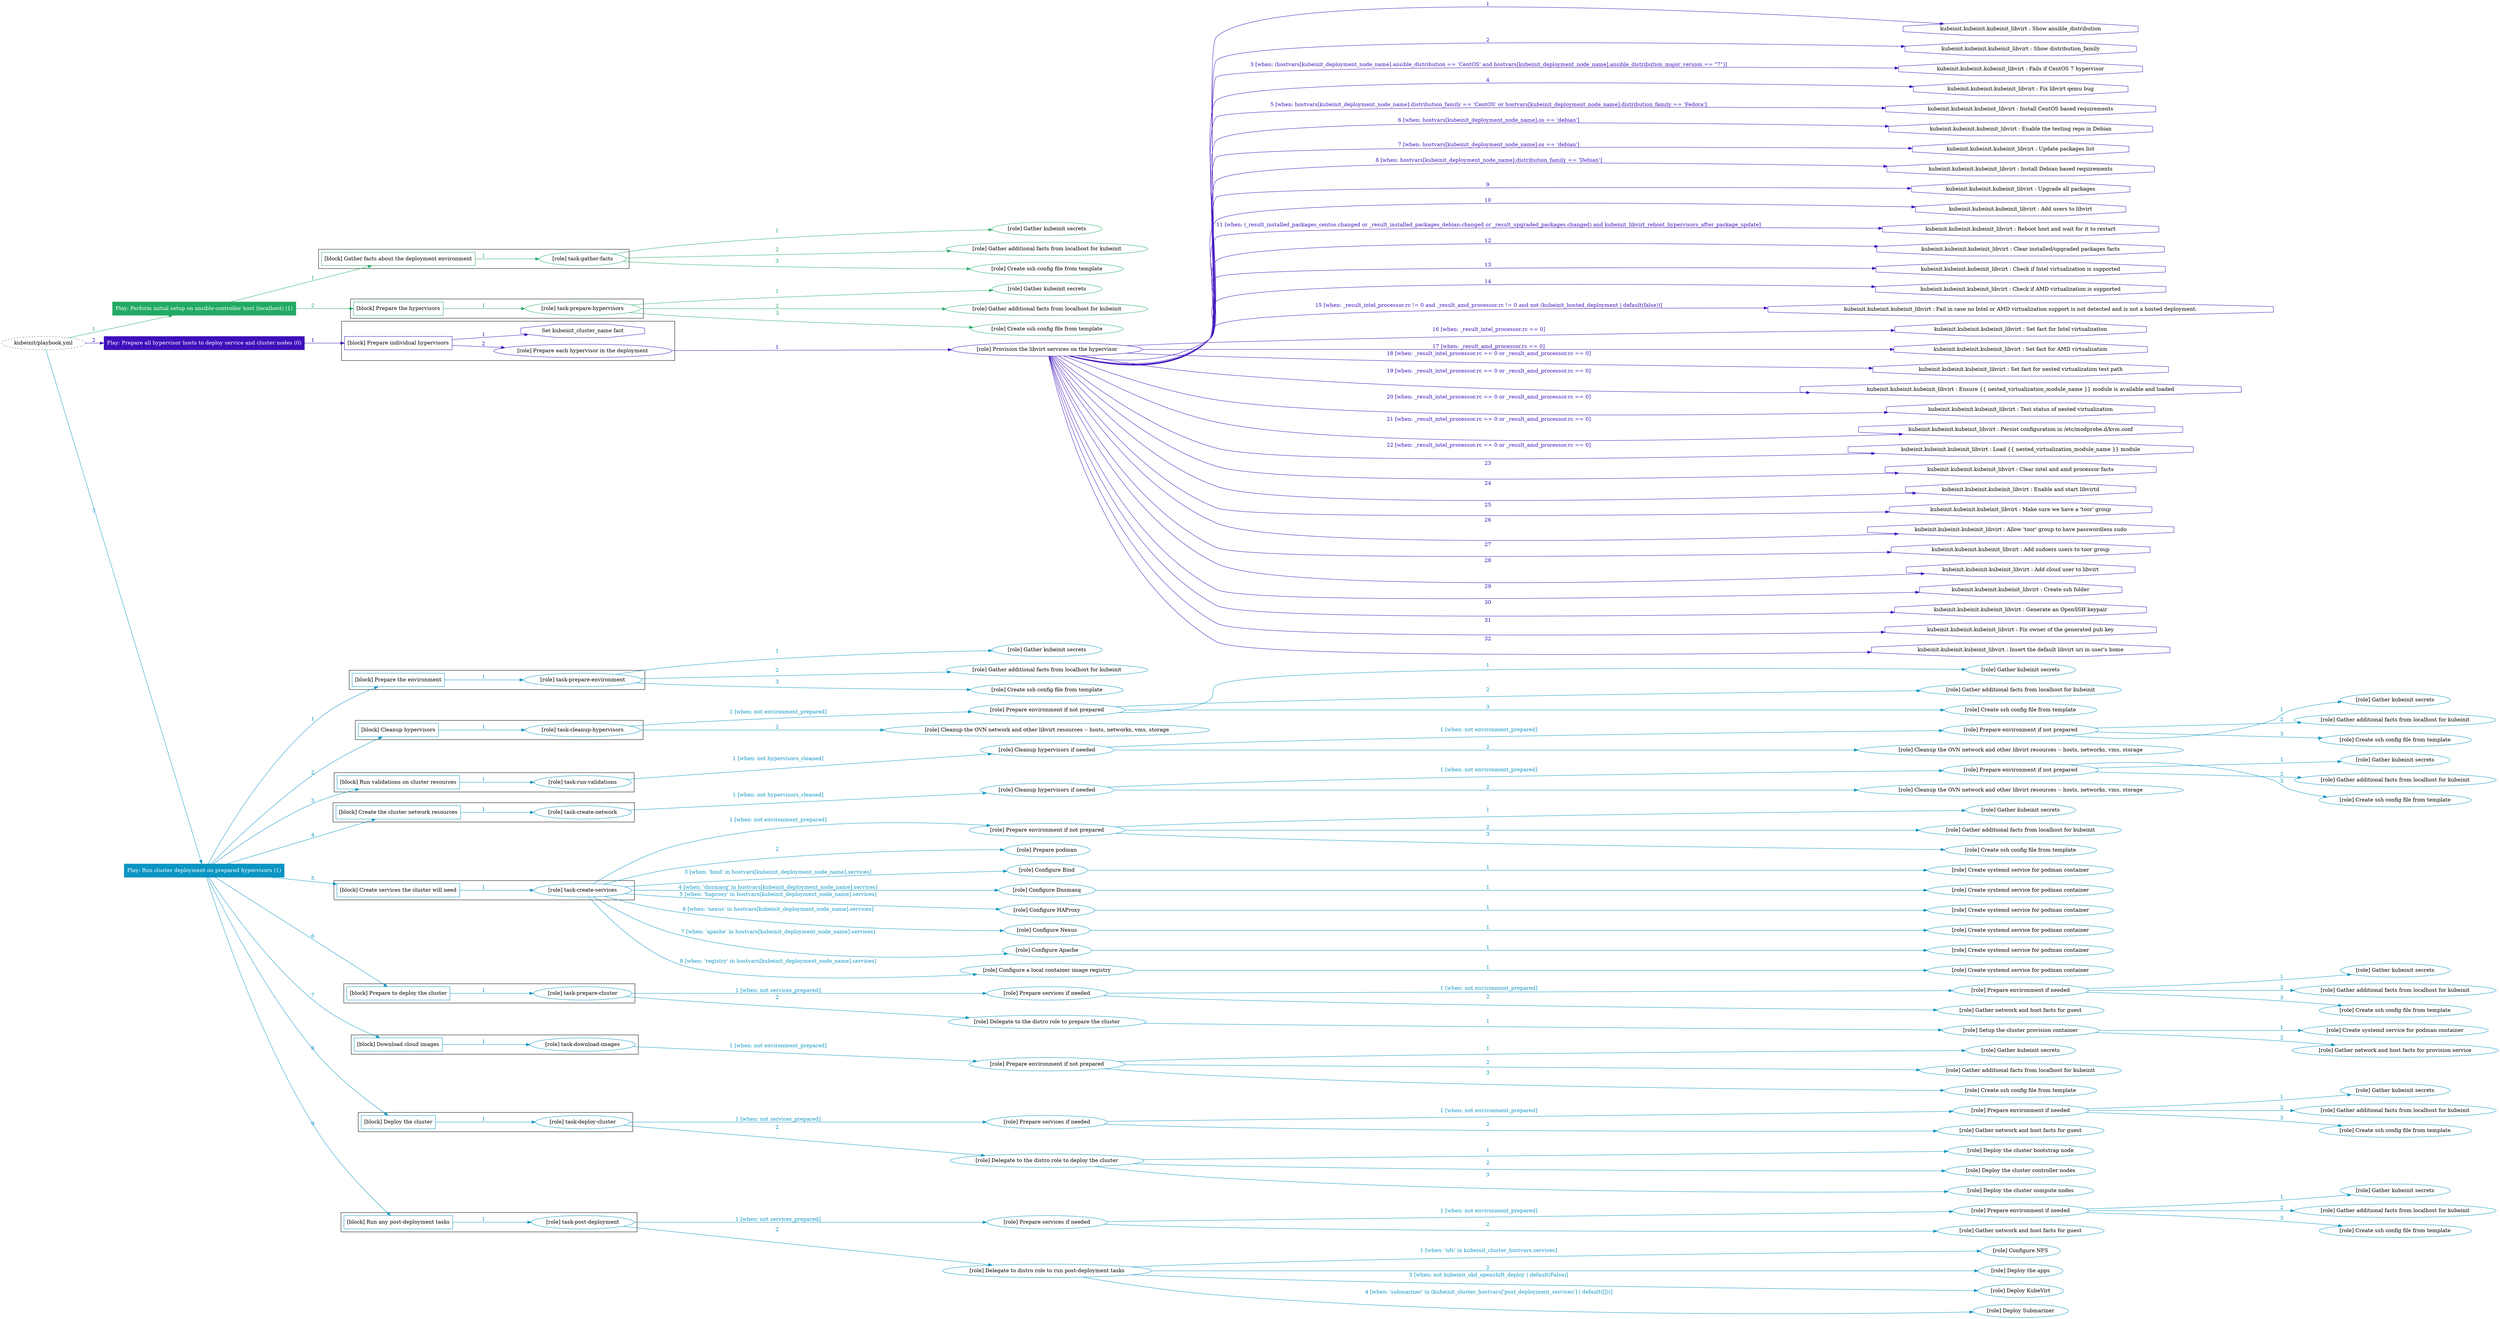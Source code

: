 digraph {
	graph [concentrate=true ordering=in rankdir=LR ratio=fill]
	edge [esep=5 sep=10]
	"kubeinit/playbook.yml" [URL="/home/runner/work/kubeinit/kubeinit/kubeinit/playbook.yml" id=playbook_f71441d3 style=dotted]
	play_9ab384be [label="Play: Perform initial setup on ansible-controller host (localhost) (1)" URL="/home/runner/work/kubeinit/kubeinit/kubeinit/playbook.yml" color="#22aa64" fontcolor="#ffffff" id=play_9ab384be shape=box style=filled tooltip=localhost]
	"kubeinit/playbook.yml" -> play_9ab384be [label="1 " color="#22aa64" fontcolor="#22aa64" id=edge_b9976299 labeltooltip="1 " tooltip="1 "]
	subgraph "Gather kubeinit secrets" {
		role_ae2872e6 [label="[role] Gather kubeinit secrets" URL="/home/runner/.ansible/collections/ansible_collections/kubeinit/kubeinit/roles/kubeinit_prepare/tasks/gather_kubeinit_facts.yml" color="#22aa64" id=role_ae2872e6 tooltip="Gather kubeinit secrets"]
	}
	subgraph "Gather additional facts from localhost for kubeinit" {
		role_34316d2b [label="[role] Gather additional facts from localhost for kubeinit" URL="/home/runner/.ansible/collections/ansible_collections/kubeinit/kubeinit/roles/kubeinit_prepare/tasks/gather_kubeinit_facts.yml" color="#22aa64" id=role_34316d2b tooltip="Gather additional facts from localhost for kubeinit"]
	}
	subgraph "Create ssh config file from template" {
		role_fad1833d [label="[role] Create ssh config file from template" URL="/home/runner/.ansible/collections/ansible_collections/kubeinit/kubeinit/roles/kubeinit_prepare/tasks/gather_kubeinit_facts.yml" color="#22aa64" id=role_fad1833d tooltip="Create ssh config file from template"]
	}
	subgraph "task-gather-facts" {
		role_4c388145 [label="[role] task-gather-facts" URL="/home/runner/work/kubeinit/kubeinit/kubeinit/playbook.yml" color="#22aa64" id=role_4c388145 tooltip="task-gather-facts"]
		role_4c388145 -> role_ae2872e6 [label="1 " color="#22aa64" fontcolor="#22aa64" id=edge_e5afa996 labeltooltip="1 " tooltip="1 "]
		role_4c388145 -> role_34316d2b [label="2 " color="#22aa64" fontcolor="#22aa64" id=edge_fd9a5ec8 labeltooltip="2 " tooltip="2 "]
		role_4c388145 -> role_fad1833d [label="3 " color="#22aa64" fontcolor="#22aa64" id=edge_2fe35313 labeltooltip="3 " tooltip="3 "]
	}
	subgraph "Gather kubeinit secrets" {
		role_03038882 [label="[role] Gather kubeinit secrets" URL="/home/runner/.ansible/collections/ansible_collections/kubeinit/kubeinit/roles/kubeinit_prepare/tasks/gather_kubeinit_facts.yml" color="#22aa64" id=role_03038882 tooltip="Gather kubeinit secrets"]
	}
	subgraph "Gather additional facts from localhost for kubeinit" {
		role_18c834a6 [label="[role] Gather additional facts from localhost for kubeinit" URL="/home/runner/.ansible/collections/ansible_collections/kubeinit/kubeinit/roles/kubeinit_prepare/tasks/gather_kubeinit_facts.yml" color="#22aa64" id=role_18c834a6 tooltip="Gather additional facts from localhost for kubeinit"]
	}
	subgraph "Create ssh config file from template" {
		role_27dffc9d [label="[role] Create ssh config file from template" URL="/home/runner/.ansible/collections/ansible_collections/kubeinit/kubeinit/roles/kubeinit_prepare/tasks/gather_kubeinit_facts.yml" color="#22aa64" id=role_27dffc9d tooltip="Create ssh config file from template"]
	}
	subgraph "task-prepare-hypervisors" {
		role_8d7dc771 [label="[role] task-prepare-hypervisors" URL="/home/runner/work/kubeinit/kubeinit/kubeinit/playbook.yml" color="#22aa64" id=role_8d7dc771 tooltip="task-prepare-hypervisors"]
		role_8d7dc771 -> role_03038882 [label="1 " color="#22aa64" fontcolor="#22aa64" id=edge_12b72366 labeltooltip="1 " tooltip="1 "]
		role_8d7dc771 -> role_18c834a6 [label="2 " color="#22aa64" fontcolor="#22aa64" id=edge_e3fb30eb labeltooltip="2 " tooltip="2 "]
		role_8d7dc771 -> role_27dffc9d [label="3 " color="#22aa64" fontcolor="#22aa64" id=edge_8cad8407 labeltooltip="3 " tooltip="3 "]
	}
	subgraph "Play: Perform initial setup on ansible-controller host (localhost) (1)" {
		play_9ab384be -> block_b243e8e3 [label=1 color="#22aa64" fontcolor="#22aa64" id=edge_ac3c42f6 labeltooltip=1 tooltip=1]
		subgraph cluster_block_b243e8e3 {
			block_b243e8e3 [label="[block] Gather facts about the deployment environment" URL="/home/runner/work/kubeinit/kubeinit/kubeinit/playbook.yml" color="#22aa64" id=block_b243e8e3 labeltooltip="Gather facts about the deployment environment" shape=box tooltip="Gather facts about the deployment environment"]
			block_b243e8e3 -> role_4c388145 [label="1 " color="#22aa64" fontcolor="#22aa64" id=edge_744960c5 labeltooltip="1 " tooltip="1 "]
		}
		play_9ab384be -> block_d516b12c [label=2 color="#22aa64" fontcolor="#22aa64" id=edge_6175cfaa labeltooltip=2 tooltip=2]
		subgraph cluster_block_d516b12c {
			block_d516b12c [label="[block] Prepare the hypervisors" URL="/home/runner/work/kubeinit/kubeinit/kubeinit/playbook.yml" color="#22aa64" id=block_d516b12c labeltooltip="Prepare the hypervisors" shape=box tooltip="Prepare the hypervisors"]
			block_d516b12c -> role_8d7dc771 [label="1 " color="#22aa64" fontcolor="#22aa64" id=edge_8fb20d53 labeltooltip="1 " tooltip="1 "]
		}
	}
	play_8f38c4d6 [label="Play: Prepare all hypervisor hosts to deploy service and cluster nodes (0)" URL="/home/runner/work/kubeinit/kubeinit/kubeinit/playbook.yml" color="#3e10bc" fontcolor="#ffffff" id=play_8f38c4d6 shape=box style=filled tooltip="Play: Prepare all hypervisor hosts to deploy service and cluster nodes (0)"]
	"kubeinit/playbook.yml" -> play_8f38c4d6 [label="2 " color="#3e10bc" fontcolor="#3e10bc" id=edge_6789408a labeltooltip="2 " tooltip="2 "]
	subgraph "Provision the libvirt services on the hypervisor" {
		role_048088e9 [label="[role] Provision the libvirt services on the hypervisor" URL="/home/runner/.ansible/collections/ansible_collections/kubeinit/kubeinit/roles/kubeinit_prepare/tasks/prepare_hypervisor.yml" color="#3e10bc" id=role_048088e9 tooltip="Provision the libvirt services on the hypervisor"]
		task_3229d839 [label="kubeinit.kubeinit.kubeinit_libvirt : Show ansible_distribution" URL="/home/runner/.ansible/collections/ansible_collections/kubeinit/kubeinit/roles/kubeinit_libvirt/tasks/main.yml" color="#3e10bc" id=task_3229d839 shape=octagon tooltip="kubeinit.kubeinit.kubeinit_libvirt : Show ansible_distribution"]
		role_048088e9 -> task_3229d839 [label="1 " color="#3e10bc" fontcolor="#3e10bc" id=edge_f4a2500c labeltooltip="1 " tooltip="1 "]
		task_96e7a0af [label="kubeinit.kubeinit.kubeinit_libvirt : Show distribution_family" URL="/home/runner/.ansible/collections/ansible_collections/kubeinit/kubeinit/roles/kubeinit_libvirt/tasks/main.yml" color="#3e10bc" id=task_96e7a0af shape=octagon tooltip="kubeinit.kubeinit.kubeinit_libvirt : Show distribution_family"]
		role_048088e9 -> task_96e7a0af [label="2 " color="#3e10bc" fontcolor="#3e10bc" id=edge_4d68a1c2 labeltooltip="2 " tooltip="2 "]
		task_4a5838f9 [label="kubeinit.kubeinit.kubeinit_libvirt : Fails if CentOS 7 hypervisor" URL="/home/runner/.ansible/collections/ansible_collections/kubeinit/kubeinit/roles/kubeinit_libvirt/tasks/main.yml" color="#3e10bc" id=task_4a5838f9 shape=octagon tooltip="kubeinit.kubeinit.kubeinit_libvirt : Fails if CentOS 7 hypervisor"]
		role_048088e9 -> task_4a5838f9 [label="3 [when: (hostvars[kubeinit_deployment_node_name].ansible_distribution == 'CentOS' and hostvars[kubeinit_deployment_node_name].ansible_distribution_major_version == \"7\")]" color="#3e10bc" fontcolor="#3e10bc" id=edge_a439c5f2 labeltooltip="3 [when: (hostvars[kubeinit_deployment_node_name].ansible_distribution == 'CentOS' and hostvars[kubeinit_deployment_node_name].ansible_distribution_major_version == \"7\")]" tooltip="3 [when: (hostvars[kubeinit_deployment_node_name].ansible_distribution == 'CentOS' and hostvars[kubeinit_deployment_node_name].ansible_distribution_major_version == \"7\")]"]
		task_73c36336 [label="kubeinit.kubeinit.kubeinit_libvirt : Fix libvirt qemu bug" URL="/home/runner/.ansible/collections/ansible_collections/kubeinit/kubeinit/roles/kubeinit_libvirt/tasks/main.yml" color="#3e10bc" id=task_73c36336 shape=octagon tooltip="kubeinit.kubeinit.kubeinit_libvirt : Fix libvirt qemu bug"]
		role_048088e9 -> task_73c36336 [label="4 " color="#3e10bc" fontcolor="#3e10bc" id=edge_8d861458 labeltooltip="4 " tooltip="4 "]
		task_615a12aa [label="kubeinit.kubeinit.kubeinit_libvirt : Install CentOS based requirements" URL="/home/runner/.ansible/collections/ansible_collections/kubeinit/kubeinit/roles/kubeinit_libvirt/tasks/main.yml" color="#3e10bc" id=task_615a12aa shape=octagon tooltip="kubeinit.kubeinit.kubeinit_libvirt : Install CentOS based requirements"]
		role_048088e9 -> task_615a12aa [label="5 [when: hostvars[kubeinit_deployment_node_name].distribution_family == 'CentOS' or hostvars[kubeinit_deployment_node_name].distribution_family == 'Fedora']" color="#3e10bc" fontcolor="#3e10bc" id=edge_9842c407 labeltooltip="5 [when: hostvars[kubeinit_deployment_node_name].distribution_family == 'CentOS' or hostvars[kubeinit_deployment_node_name].distribution_family == 'Fedora']" tooltip="5 [when: hostvars[kubeinit_deployment_node_name].distribution_family == 'CentOS' or hostvars[kubeinit_deployment_node_name].distribution_family == 'Fedora']"]
		task_feb093de [label="kubeinit.kubeinit.kubeinit_libvirt : Enable the testing repo in Debian" URL="/home/runner/.ansible/collections/ansible_collections/kubeinit/kubeinit/roles/kubeinit_libvirt/tasks/main.yml" color="#3e10bc" id=task_feb093de shape=octagon tooltip="kubeinit.kubeinit.kubeinit_libvirt : Enable the testing repo in Debian"]
		role_048088e9 -> task_feb093de [label="6 [when: hostvars[kubeinit_deployment_node_name].os == 'debian']" color="#3e10bc" fontcolor="#3e10bc" id=edge_ab4a027c labeltooltip="6 [when: hostvars[kubeinit_deployment_node_name].os == 'debian']" tooltip="6 [when: hostvars[kubeinit_deployment_node_name].os == 'debian']"]
		task_f6079fb5 [label="kubeinit.kubeinit.kubeinit_libvirt : Update packages list" URL="/home/runner/.ansible/collections/ansible_collections/kubeinit/kubeinit/roles/kubeinit_libvirt/tasks/main.yml" color="#3e10bc" id=task_f6079fb5 shape=octagon tooltip="kubeinit.kubeinit.kubeinit_libvirt : Update packages list"]
		role_048088e9 -> task_f6079fb5 [label="7 [when: hostvars[kubeinit_deployment_node_name].os == 'debian']" color="#3e10bc" fontcolor="#3e10bc" id=edge_870841f3 labeltooltip="7 [when: hostvars[kubeinit_deployment_node_name].os == 'debian']" tooltip="7 [when: hostvars[kubeinit_deployment_node_name].os == 'debian']"]
		task_a1e64742 [label="kubeinit.kubeinit.kubeinit_libvirt : Install Debian based requirements" URL="/home/runner/.ansible/collections/ansible_collections/kubeinit/kubeinit/roles/kubeinit_libvirt/tasks/main.yml" color="#3e10bc" id=task_a1e64742 shape=octagon tooltip="kubeinit.kubeinit.kubeinit_libvirt : Install Debian based requirements"]
		role_048088e9 -> task_a1e64742 [label="8 [when: hostvars[kubeinit_deployment_node_name].distribution_family == 'Debian']" color="#3e10bc" fontcolor="#3e10bc" id=edge_d75f2322 labeltooltip="8 [when: hostvars[kubeinit_deployment_node_name].distribution_family == 'Debian']" tooltip="8 [when: hostvars[kubeinit_deployment_node_name].distribution_family == 'Debian']"]
		task_616217e2 [label="kubeinit.kubeinit.kubeinit_libvirt : Upgrade all packages" URL="/home/runner/.ansible/collections/ansible_collections/kubeinit/kubeinit/roles/kubeinit_libvirt/tasks/main.yml" color="#3e10bc" id=task_616217e2 shape=octagon tooltip="kubeinit.kubeinit.kubeinit_libvirt : Upgrade all packages"]
		role_048088e9 -> task_616217e2 [label="9 " color="#3e10bc" fontcolor="#3e10bc" id=edge_33a335ab labeltooltip="9 " tooltip="9 "]
		task_9c5a701d [label="kubeinit.kubeinit.kubeinit_libvirt : Add users to libvirt" URL="/home/runner/.ansible/collections/ansible_collections/kubeinit/kubeinit/roles/kubeinit_libvirt/tasks/main.yml" color="#3e10bc" id=task_9c5a701d shape=octagon tooltip="kubeinit.kubeinit.kubeinit_libvirt : Add users to libvirt"]
		role_048088e9 -> task_9c5a701d [label="10 " color="#3e10bc" fontcolor="#3e10bc" id=edge_25d305f0 labeltooltip="10 " tooltip="10 "]
		task_f9c88abe [label="kubeinit.kubeinit.kubeinit_libvirt : Reboot host and wait for it to restart" URL="/home/runner/.ansible/collections/ansible_collections/kubeinit/kubeinit/roles/kubeinit_libvirt/tasks/main.yml" color="#3e10bc" id=task_f9c88abe shape=octagon tooltip="kubeinit.kubeinit.kubeinit_libvirt : Reboot host and wait for it to restart"]
		role_048088e9 -> task_f9c88abe [label="11 [when: (_result_installed_packages_centos.changed or _result_installed_packages_debian.changed or _result_upgraded_packages.changed) and kubeinit_libvirt_reboot_hypervisors_after_package_update]" color="#3e10bc" fontcolor="#3e10bc" id=edge_57a9ef19 labeltooltip="11 [when: (_result_installed_packages_centos.changed or _result_installed_packages_debian.changed or _result_upgraded_packages.changed) and kubeinit_libvirt_reboot_hypervisors_after_package_update]" tooltip="11 [when: (_result_installed_packages_centos.changed or _result_installed_packages_debian.changed or _result_upgraded_packages.changed) and kubeinit_libvirt_reboot_hypervisors_after_package_update]"]
		task_39d9a675 [label="kubeinit.kubeinit.kubeinit_libvirt : Clear installed/upgraded packages facts" URL="/home/runner/.ansible/collections/ansible_collections/kubeinit/kubeinit/roles/kubeinit_libvirt/tasks/main.yml" color="#3e10bc" id=task_39d9a675 shape=octagon tooltip="kubeinit.kubeinit.kubeinit_libvirt : Clear installed/upgraded packages facts"]
		role_048088e9 -> task_39d9a675 [label="12 " color="#3e10bc" fontcolor="#3e10bc" id=edge_b4591b12 labeltooltip="12 " tooltip="12 "]
		task_50ac8900 [label="kubeinit.kubeinit.kubeinit_libvirt : Check if Intel virtualization is supported" URL="/home/runner/.ansible/collections/ansible_collections/kubeinit/kubeinit/roles/kubeinit_libvirt/tasks/main.yml" color="#3e10bc" id=task_50ac8900 shape=octagon tooltip="kubeinit.kubeinit.kubeinit_libvirt : Check if Intel virtualization is supported"]
		role_048088e9 -> task_50ac8900 [label="13 " color="#3e10bc" fontcolor="#3e10bc" id=edge_b95e73ca labeltooltip="13 " tooltip="13 "]
		task_f7dc5cfd [label="kubeinit.kubeinit.kubeinit_libvirt : Check if AMD virtualization is supported" URL="/home/runner/.ansible/collections/ansible_collections/kubeinit/kubeinit/roles/kubeinit_libvirt/tasks/main.yml" color="#3e10bc" id=task_f7dc5cfd shape=octagon tooltip="kubeinit.kubeinit.kubeinit_libvirt : Check if AMD virtualization is supported"]
		role_048088e9 -> task_f7dc5cfd [label="14 " color="#3e10bc" fontcolor="#3e10bc" id=edge_0168d289 labeltooltip="14 " tooltip="14 "]
		task_dcd67ef9 [label="kubeinit.kubeinit.kubeinit_libvirt : Fail in case no Intel or AMD virtualization support is not detected and is not a hosted deployment." URL="/home/runner/.ansible/collections/ansible_collections/kubeinit/kubeinit/roles/kubeinit_libvirt/tasks/main.yml" color="#3e10bc" id=task_dcd67ef9 shape=octagon tooltip="kubeinit.kubeinit.kubeinit_libvirt : Fail in case no Intel or AMD virtualization support is not detected and is not a hosted deployment."]
		role_048088e9 -> task_dcd67ef9 [label="15 [when: _result_intel_processor.rc != 0 and _result_amd_processor.rc != 0 and not (kubeinit_hosted_deployment | default(false))]" color="#3e10bc" fontcolor="#3e10bc" id=edge_cbce4f39 labeltooltip="15 [when: _result_intel_processor.rc != 0 and _result_amd_processor.rc != 0 and not (kubeinit_hosted_deployment | default(false))]" tooltip="15 [when: _result_intel_processor.rc != 0 and _result_amd_processor.rc != 0 and not (kubeinit_hosted_deployment | default(false))]"]
		task_dec83c97 [label="kubeinit.kubeinit.kubeinit_libvirt : Set fact for Intel virtualization" URL="/home/runner/.ansible/collections/ansible_collections/kubeinit/kubeinit/roles/kubeinit_libvirt/tasks/main.yml" color="#3e10bc" id=task_dec83c97 shape=octagon tooltip="kubeinit.kubeinit.kubeinit_libvirt : Set fact for Intel virtualization"]
		role_048088e9 -> task_dec83c97 [label="16 [when: _result_intel_processor.rc == 0]" color="#3e10bc" fontcolor="#3e10bc" id=edge_9e2a929d labeltooltip="16 [when: _result_intel_processor.rc == 0]" tooltip="16 [when: _result_intel_processor.rc == 0]"]
		task_3801c8e0 [label="kubeinit.kubeinit.kubeinit_libvirt : Set fact for AMD virtualization" URL="/home/runner/.ansible/collections/ansible_collections/kubeinit/kubeinit/roles/kubeinit_libvirt/tasks/main.yml" color="#3e10bc" id=task_3801c8e0 shape=octagon tooltip="kubeinit.kubeinit.kubeinit_libvirt : Set fact for AMD virtualization"]
		role_048088e9 -> task_3801c8e0 [label="17 [when: _result_amd_processor.rc == 0]" color="#3e10bc" fontcolor="#3e10bc" id=edge_2fe5c9f6 labeltooltip="17 [when: _result_amd_processor.rc == 0]" tooltip="17 [when: _result_amd_processor.rc == 0]"]
		task_341380c0 [label="kubeinit.kubeinit.kubeinit_libvirt : Set fact for nested virtualization test path" URL="/home/runner/.ansible/collections/ansible_collections/kubeinit/kubeinit/roles/kubeinit_libvirt/tasks/main.yml" color="#3e10bc" id=task_341380c0 shape=octagon tooltip="kubeinit.kubeinit.kubeinit_libvirt : Set fact for nested virtualization test path"]
		role_048088e9 -> task_341380c0 [label="18 [when: _result_intel_processor.rc == 0 or _result_amd_processor.rc == 0]" color="#3e10bc" fontcolor="#3e10bc" id=edge_84473e83 labeltooltip="18 [when: _result_intel_processor.rc == 0 or _result_amd_processor.rc == 0]" tooltip="18 [when: _result_intel_processor.rc == 0 or _result_amd_processor.rc == 0]"]
		task_c09db9f5 [label="kubeinit.kubeinit.kubeinit_libvirt : Ensure {{ nested_virtualization_module_name }} module is available and loaded" URL="/home/runner/.ansible/collections/ansible_collections/kubeinit/kubeinit/roles/kubeinit_libvirt/tasks/main.yml" color="#3e10bc" id=task_c09db9f5 shape=octagon tooltip="kubeinit.kubeinit.kubeinit_libvirt : Ensure {{ nested_virtualization_module_name }} module is available and loaded"]
		role_048088e9 -> task_c09db9f5 [label="19 [when: _result_intel_processor.rc == 0 or _result_amd_processor.rc == 0]" color="#3e10bc" fontcolor="#3e10bc" id=edge_7aa27b9c labeltooltip="19 [when: _result_intel_processor.rc == 0 or _result_amd_processor.rc == 0]" tooltip="19 [when: _result_intel_processor.rc == 0 or _result_amd_processor.rc == 0]"]
		task_049eabd4 [label="kubeinit.kubeinit.kubeinit_libvirt : Test status of nested virtualization" URL="/home/runner/.ansible/collections/ansible_collections/kubeinit/kubeinit/roles/kubeinit_libvirt/tasks/main.yml" color="#3e10bc" id=task_049eabd4 shape=octagon tooltip="kubeinit.kubeinit.kubeinit_libvirt : Test status of nested virtualization"]
		role_048088e9 -> task_049eabd4 [label="20 [when: _result_intel_processor.rc == 0 or _result_amd_processor.rc == 0]" color="#3e10bc" fontcolor="#3e10bc" id=edge_dc047e0d labeltooltip="20 [when: _result_intel_processor.rc == 0 or _result_amd_processor.rc == 0]" tooltip="20 [when: _result_intel_processor.rc == 0 or _result_amd_processor.rc == 0]"]
		task_4eaf4550 [label="kubeinit.kubeinit.kubeinit_libvirt : Persist configuration in /etc/modprobe.d/kvm.conf" URL="/home/runner/.ansible/collections/ansible_collections/kubeinit/kubeinit/roles/kubeinit_libvirt/tasks/main.yml" color="#3e10bc" id=task_4eaf4550 shape=octagon tooltip="kubeinit.kubeinit.kubeinit_libvirt : Persist configuration in /etc/modprobe.d/kvm.conf"]
		role_048088e9 -> task_4eaf4550 [label="21 [when: _result_intel_processor.rc == 0 or _result_amd_processor.rc == 0]" color="#3e10bc" fontcolor="#3e10bc" id=edge_7699fdb9 labeltooltip="21 [when: _result_intel_processor.rc == 0 or _result_amd_processor.rc == 0]" tooltip="21 [when: _result_intel_processor.rc == 0 or _result_amd_processor.rc == 0]"]
		task_907619b8 [label="kubeinit.kubeinit.kubeinit_libvirt : Load {{ nested_virtualization_module_name }} module" URL="/home/runner/.ansible/collections/ansible_collections/kubeinit/kubeinit/roles/kubeinit_libvirt/tasks/main.yml" color="#3e10bc" id=task_907619b8 shape=octagon tooltip="kubeinit.kubeinit.kubeinit_libvirt : Load {{ nested_virtualization_module_name }} module"]
		role_048088e9 -> task_907619b8 [label="22 [when: _result_intel_processor.rc == 0 or _result_amd_processor.rc == 0]" color="#3e10bc" fontcolor="#3e10bc" id=edge_1611c4a5 labeltooltip="22 [when: _result_intel_processor.rc == 0 or _result_amd_processor.rc == 0]" tooltip="22 [when: _result_intel_processor.rc == 0 or _result_amd_processor.rc == 0]"]
		task_7f7d9d80 [label="kubeinit.kubeinit.kubeinit_libvirt : Clear intel and amd processor facts" URL="/home/runner/.ansible/collections/ansible_collections/kubeinit/kubeinit/roles/kubeinit_libvirt/tasks/main.yml" color="#3e10bc" id=task_7f7d9d80 shape=octagon tooltip="kubeinit.kubeinit.kubeinit_libvirt : Clear intel and amd processor facts"]
		role_048088e9 -> task_7f7d9d80 [label="23 " color="#3e10bc" fontcolor="#3e10bc" id=edge_5cf1319a labeltooltip="23 " tooltip="23 "]
		task_a6b67876 [label="kubeinit.kubeinit.kubeinit_libvirt : Enable and start libvirtd" URL="/home/runner/.ansible/collections/ansible_collections/kubeinit/kubeinit/roles/kubeinit_libvirt/tasks/main.yml" color="#3e10bc" id=task_a6b67876 shape=octagon tooltip="kubeinit.kubeinit.kubeinit_libvirt : Enable and start libvirtd"]
		role_048088e9 -> task_a6b67876 [label="24 " color="#3e10bc" fontcolor="#3e10bc" id=edge_9ba22b0d labeltooltip="24 " tooltip="24 "]
		task_cfe1e2de [label="kubeinit.kubeinit.kubeinit_libvirt : Make sure we have a 'toor' group" URL="/home/runner/.ansible/collections/ansible_collections/kubeinit/kubeinit/roles/kubeinit_libvirt/tasks/60_create_cloud_user.yml" color="#3e10bc" id=task_cfe1e2de shape=octagon tooltip="kubeinit.kubeinit.kubeinit_libvirt : Make sure we have a 'toor' group"]
		role_048088e9 -> task_cfe1e2de [label="25 " color="#3e10bc" fontcolor="#3e10bc" id=edge_0f942cfb labeltooltip="25 " tooltip="25 "]
		task_d4fe7c2d [label="kubeinit.kubeinit.kubeinit_libvirt : Allow 'toor' group to have passwordless sudo" URL="/home/runner/.ansible/collections/ansible_collections/kubeinit/kubeinit/roles/kubeinit_libvirt/tasks/60_create_cloud_user.yml" color="#3e10bc" id=task_d4fe7c2d shape=octagon tooltip="kubeinit.kubeinit.kubeinit_libvirt : Allow 'toor' group to have passwordless sudo"]
		role_048088e9 -> task_d4fe7c2d [label="26 " color="#3e10bc" fontcolor="#3e10bc" id=edge_fc623812 labeltooltip="26 " tooltip="26 "]
		task_11148f24 [label="kubeinit.kubeinit.kubeinit_libvirt : Add sudoers users to toor group" URL="/home/runner/.ansible/collections/ansible_collections/kubeinit/kubeinit/roles/kubeinit_libvirt/tasks/60_create_cloud_user.yml" color="#3e10bc" id=task_11148f24 shape=octagon tooltip="kubeinit.kubeinit.kubeinit_libvirt : Add sudoers users to toor group"]
		role_048088e9 -> task_11148f24 [label="27 " color="#3e10bc" fontcolor="#3e10bc" id=edge_6ab306e4 labeltooltip="27 " tooltip="27 "]
		task_d3dcdbf0 [label="kubeinit.kubeinit.kubeinit_libvirt : Add cloud user to libvirt" URL="/home/runner/.ansible/collections/ansible_collections/kubeinit/kubeinit/roles/kubeinit_libvirt/tasks/60_create_cloud_user.yml" color="#3e10bc" id=task_d3dcdbf0 shape=octagon tooltip="kubeinit.kubeinit.kubeinit_libvirt : Add cloud user to libvirt"]
		role_048088e9 -> task_d3dcdbf0 [label="28 " color="#3e10bc" fontcolor="#3e10bc" id=edge_66526a6a labeltooltip="28 " tooltip="28 "]
		task_719ea93d [label="kubeinit.kubeinit.kubeinit_libvirt : Create ssh folder" URL="/home/runner/.ansible/collections/ansible_collections/kubeinit/kubeinit/roles/kubeinit_libvirt/tasks/60_create_cloud_user.yml" color="#3e10bc" id=task_719ea93d shape=octagon tooltip="kubeinit.kubeinit.kubeinit_libvirt : Create ssh folder"]
		role_048088e9 -> task_719ea93d [label="29 " color="#3e10bc" fontcolor="#3e10bc" id=edge_b9e8f557 labeltooltip="29 " tooltip="29 "]
		task_de49f4ed [label="kubeinit.kubeinit.kubeinit_libvirt : Generate an OpenSSH keypair" URL="/home/runner/.ansible/collections/ansible_collections/kubeinit/kubeinit/roles/kubeinit_libvirt/tasks/60_create_cloud_user.yml" color="#3e10bc" id=task_de49f4ed shape=octagon tooltip="kubeinit.kubeinit.kubeinit_libvirt : Generate an OpenSSH keypair"]
		role_048088e9 -> task_de49f4ed [label="30 " color="#3e10bc" fontcolor="#3e10bc" id=edge_106994ac labeltooltip="30 " tooltip="30 "]
		task_d65cd187 [label="kubeinit.kubeinit.kubeinit_libvirt : Fix owner of the generated pub key" URL="/home/runner/.ansible/collections/ansible_collections/kubeinit/kubeinit/roles/kubeinit_libvirt/tasks/60_create_cloud_user.yml" color="#3e10bc" id=task_d65cd187 shape=octagon tooltip="kubeinit.kubeinit.kubeinit_libvirt : Fix owner of the generated pub key"]
		role_048088e9 -> task_d65cd187 [label="31 " color="#3e10bc" fontcolor="#3e10bc" id=edge_9453007b labeltooltip="31 " tooltip="31 "]
		task_c6a82a02 [label="kubeinit.kubeinit.kubeinit_libvirt : Insert the default libvirt uri in user's home" URL="/home/runner/.ansible/collections/ansible_collections/kubeinit/kubeinit/roles/kubeinit_libvirt/tasks/60_create_cloud_user.yml" color="#3e10bc" id=task_c6a82a02 shape=octagon tooltip="kubeinit.kubeinit.kubeinit_libvirt : Insert the default libvirt uri in user's home"]
		role_048088e9 -> task_c6a82a02 [label="32 " color="#3e10bc" fontcolor="#3e10bc" id=edge_9883b280 labeltooltip="32 " tooltip="32 "]
	}
	subgraph "Prepare each hypervisor in the deployment" {
		role_f211138f [label="[role] Prepare each hypervisor in the deployment" URL="/home/runner/work/kubeinit/kubeinit/kubeinit/playbook.yml" color="#3e10bc" id=role_f211138f tooltip="Prepare each hypervisor in the deployment"]
		role_f211138f -> role_048088e9 [label="1 " color="#3e10bc" fontcolor="#3e10bc" id=edge_84562470 labeltooltip="1 " tooltip="1 "]
	}
	subgraph "Play: Prepare all hypervisor hosts to deploy service and cluster nodes (0)" {
		play_8f38c4d6 -> block_20a089a2 [label=1 color="#3e10bc" fontcolor="#3e10bc" id=edge_a2fd47bc labeltooltip=1 tooltip=1]
		subgraph cluster_block_20a089a2 {
			block_20a089a2 [label="[block] Prepare individual hypervisors" URL="/home/runner/work/kubeinit/kubeinit/kubeinit/playbook.yml" color="#3e10bc" id=block_20a089a2 labeltooltip="Prepare individual hypervisors" shape=box tooltip="Prepare individual hypervisors"]
			block_20a089a2 -> role_f211138f [label="2 " color="#3e10bc" fontcolor="#3e10bc" id=edge_f8644c07 labeltooltip="2 " tooltip="2 "]
			task_629ea4a1 [label="Set kubeinit_cluster_name fact" URL="/home/runner/work/kubeinit/kubeinit/kubeinit/playbook.yml" color="#3e10bc" id=task_629ea4a1 shape=octagon tooltip="Set kubeinit_cluster_name fact"]
			block_20a089a2 -> task_629ea4a1 [label="1 " color="#3e10bc" fontcolor="#3e10bc" id=edge_07be2e62 labeltooltip="1 " tooltip="1 "]
		}
	}
	play_9e694d0a [label="Play: Run cluster deployment on prepared hypervisors (1)" URL="/home/runner/work/kubeinit/kubeinit/kubeinit/playbook.yml" color="#0a95c2" fontcolor="#ffffff" id=play_9e694d0a shape=box style=filled tooltip=localhost]
	"kubeinit/playbook.yml" -> play_9e694d0a [label="3 " color="#0a95c2" fontcolor="#0a95c2" id=edge_cba725f0 labeltooltip="3 " tooltip="3 "]
	subgraph "Gather kubeinit secrets" {
		role_220ba14e [label="[role] Gather kubeinit secrets" URL="/home/runner/.ansible/collections/ansible_collections/kubeinit/kubeinit/roles/kubeinit_prepare/tasks/gather_kubeinit_facts.yml" color="#0a95c2" id=role_220ba14e tooltip="Gather kubeinit secrets"]
	}
	subgraph "Gather additional facts from localhost for kubeinit" {
		role_b6b21c5d [label="[role] Gather additional facts from localhost for kubeinit" URL="/home/runner/.ansible/collections/ansible_collections/kubeinit/kubeinit/roles/kubeinit_prepare/tasks/gather_kubeinit_facts.yml" color="#0a95c2" id=role_b6b21c5d tooltip="Gather additional facts from localhost for kubeinit"]
	}
	subgraph "Create ssh config file from template" {
		role_b6941b47 [label="[role] Create ssh config file from template" URL="/home/runner/.ansible/collections/ansible_collections/kubeinit/kubeinit/roles/kubeinit_prepare/tasks/gather_kubeinit_facts.yml" color="#0a95c2" id=role_b6941b47 tooltip="Create ssh config file from template"]
	}
	subgraph "task-prepare-environment" {
		role_cb91b11b [label="[role] task-prepare-environment" URL="/home/runner/work/kubeinit/kubeinit/kubeinit/playbook.yml" color="#0a95c2" id=role_cb91b11b tooltip="task-prepare-environment"]
		role_cb91b11b -> role_220ba14e [label="1 " color="#0a95c2" fontcolor="#0a95c2" id=edge_3348d559 labeltooltip="1 " tooltip="1 "]
		role_cb91b11b -> role_b6b21c5d [label="2 " color="#0a95c2" fontcolor="#0a95c2" id=edge_6e58f94a labeltooltip="2 " tooltip="2 "]
		role_cb91b11b -> role_b6941b47 [label="3 " color="#0a95c2" fontcolor="#0a95c2" id=edge_14758b0d labeltooltip="3 " tooltip="3 "]
	}
	subgraph "Gather kubeinit secrets" {
		role_43eddbd1 [label="[role] Gather kubeinit secrets" URL="/home/runner/.ansible/collections/ansible_collections/kubeinit/kubeinit/roles/kubeinit_prepare/tasks/gather_kubeinit_facts.yml" color="#0a95c2" id=role_43eddbd1 tooltip="Gather kubeinit secrets"]
	}
	subgraph "Gather additional facts from localhost for kubeinit" {
		role_2a2210e0 [label="[role] Gather additional facts from localhost for kubeinit" URL="/home/runner/.ansible/collections/ansible_collections/kubeinit/kubeinit/roles/kubeinit_prepare/tasks/gather_kubeinit_facts.yml" color="#0a95c2" id=role_2a2210e0 tooltip="Gather additional facts from localhost for kubeinit"]
	}
	subgraph "Create ssh config file from template" {
		role_5835dac7 [label="[role] Create ssh config file from template" URL="/home/runner/.ansible/collections/ansible_collections/kubeinit/kubeinit/roles/kubeinit_prepare/tasks/gather_kubeinit_facts.yml" color="#0a95c2" id=role_5835dac7 tooltip="Create ssh config file from template"]
	}
	subgraph "Prepare environment if not prepared" {
		role_9147b17f [label="[role] Prepare environment if not prepared" URL="/home/runner/.ansible/collections/ansible_collections/kubeinit/kubeinit/roles/kubeinit_prepare/tasks/cleanup_hypervisors.yml" color="#0a95c2" id=role_9147b17f tooltip="Prepare environment if not prepared"]
		role_9147b17f -> role_43eddbd1 [label="1 " color="#0a95c2" fontcolor="#0a95c2" id=edge_a1d884e5 labeltooltip="1 " tooltip="1 "]
		role_9147b17f -> role_2a2210e0 [label="2 " color="#0a95c2" fontcolor="#0a95c2" id=edge_fb3d9a28 labeltooltip="2 " tooltip="2 "]
		role_9147b17f -> role_5835dac7 [label="3 " color="#0a95c2" fontcolor="#0a95c2" id=edge_2d6b58f4 labeltooltip="3 " tooltip="3 "]
	}
	subgraph "Cleanup the OVN network and other libvirt resources -- hosts, networks, vms, storage" {
		role_9a5e0639 [label="[role] Cleanup the OVN network and other libvirt resources -- hosts, networks, vms, storage" URL="/home/runner/.ansible/collections/ansible_collections/kubeinit/kubeinit/roles/kubeinit_prepare/tasks/cleanup_hypervisors.yml" color="#0a95c2" id=role_9a5e0639 tooltip="Cleanup the OVN network and other libvirt resources -- hosts, networks, vms, storage"]
	}
	subgraph "task-cleanup-hypervisors" {
		role_4b949dca [label="[role] task-cleanup-hypervisors" URL="/home/runner/work/kubeinit/kubeinit/kubeinit/playbook.yml" color="#0a95c2" id=role_4b949dca tooltip="task-cleanup-hypervisors"]
		role_4b949dca -> role_9147b17f [label="1 [when: not environment_prepared]" color="#0a95c2" fontcolor="#0a95c2" id=edge_b7038f1e labeltooltip="1 [when: not environment_prepared]" tooltip="1 [when: not environment_prepared]"]
		role_4b949dca -> role_9a5e0639 [label="2 " color="#0a95c2" fontcolor="#0a95c2" id=edge_39d1f2c1 labeltooltip="2 " tooltip="2 "]
	}
	subgraph "Gather kubeinit secrets" {
		role_e5837722 [label="[role] Gather kubeinit secrets" URL="/home/runner/.ansible/collections/ansible_collections/kubeinit/kubeinit/roles/kubeinit_prepare/tasks/gather_kubeinit_facts.yml" color="#0a95c2" id=role_e5837722 tooltip="Gather kubeinit secrets"]
	}
	subgraph "Gather additional facts from localhost for kubeinit" {
		role_b98a2d20 [label="[role] Gather additional facts from localhost for kubeinit" URL="/home/runner/.ansible/collections/ansible_collections/kubeinit/kubeinit/roles/kubeinit_prepare/tasks/gather_kubeinit_facts.yml" color="#0a95c2" id=role_b98a2d20 tooltip="Gather additional facts from localhost for kubeinit"]
	}
	subgraph "Create ssh config file from template" {
		role_0e4d2c8e [label="[role] Create ssh config file from template" URL="/home/runner/.ansible/collections/ansible_collections/kubeinit/kubeinit/roles/kubeinit_prepare/tasks/gather_kubeinit_facts.yml" color="#0a95c2" id=role_0e4d2c8e tooltip="Create ssh config file from template"]
	}
	subgraph "Prepare environment if not prepared" {
		role_a8aad3b7 [label="[role] Prepare environment if not prepared" URL="/home/runner/.ansible/collections/ansible_collections/kubeinit/kubeinit/roles/kubeinit_prepare/tasks/cleanup_hypervisors.yml" color="#0a95c2" id=role_a8aad3b7 tooltip="Prepare environment if not prepared"]
		role_a8aad3b7 -> role_e5837722 [label="1 " color="#0a95c2" fontcolor="#0a95c2" id=edge_c66fdef7 labeltooltip="1 " tooltip="1 "]
		role_a8aad3b7 -> role_b98a2d20 [label="2 " color="#0a95c2" fontcolor="#0a95c2" id=edge_d18c9d2e labeltooltip="2 " tooltip="2 "]
		role_a8aad3b7 -> role_0e4d2c8e [label="3 " color="#0a95c2" fontcolor="#0a95c2" id=edge_81eed85d labeltooltip="3 " tooltip="3 "]
	}
	subgraph "Cleanup the OVN network and other libvirt resources -- hosts, networks, vms, storage" {
		role_8cccfc60 [label="[role] Cleanup the OVN network and other libvirt resources -- hosts, networks, vms, storage" URL="/home/runner/.ansible/collections/ansible_collections/kubeinit/kubeinit/roles/kubeinit_prepare/tasks/cleanup_hypervisors.yml" color="#0a95c2" id=role_8cccfc60 tooltip="Cleanup the OVN network and other libvirt resources -- hosts, networks, vms, storage"]
	}
	subgraph "Cleanup hypervisors if needed" {
		role_6f2349c2 [label="[role] Cleanup hypervisors if needed" URL="/home/runner/.ansible/collections/ansible_collections/kubeinit/kubeinit/roles/kubeinit_validations/tasks/main.yml" color="#0a95c2" id=role_6f2349c2 tooltip="Cleanup hypervisors if needed"]
		role_6f2349c2 -> role_a8aad3b7 [label="1 [when: not environment_prepared]" color="#0a95c2" fontcolor="#0a95c2" id=edge_d10bdda8 labeltooltip="1 [when: not environment_prepared]" tooltip="1 [when: not environment_prepared]"]
		role_6f2349c2 -> role_8cccfc60 [label="2 " color="#0a95c2" fontcolor="#0a95c2" id=edge_20caaf78 labeltooltip="2 " tooltip="2 "]
	}
	subgraph "task-run-validations" {
		role_de15e0bf [label="[role] task-run-validations" URL="/home/runner/work/kubeinit/kubeinit/kubeinit/playbook.yml" color="#0a95c2" id=role_de15e0bf tooltip="task-run-validations"]
		role_de15e0bf -> role_6f2349c2 [label="1 [when: not hypervisors_cleaned]" color="#0a95c2" fontcolor="#0a95c2" id=edge_04d27631 labeltooltip="1 [when: not hypervisors_cleaned]" tooltip="1 [when: not hypervisors_cleaned]"]
	}
	subgraph "Gather kubeinit secrets" {
		role_8970463c [label="[role] Gather kubeinit secrets" URL="/home/runner/.ansible/collections/ansible_collections/kubeinit/kubeinit/roles/kubeinit_prepare/tasks/gather_kubeinit_facts.yml" color="#0a95c2" id=role_8970463c tooltip="Gather kubeinit secrets"]
	}
	subgraph "Gather additional facts from localhost for kubeinit" {
		role_427fa5c2 [label="[role] Gather additional facts from localhost for kubeinit" URL="/home/runner/.ansible/collections/ansible_collections/kubeinit/kubeinit/roles/kubeinit_prepare/tasks/gather_kubeinit_facts.yml" color="#0a95c2" id=role_427fa5c2 tooltip="Gather additional facts from localhost for kubeinit"]
	}
	subgraph "Create ssh config file from template" {
		role_9dd90429 [label="[role] Create ssh config file from template" URL="/home/runner/.ansible/collections/ansible_collections/kubeinit/kubeinit/roles/kubeinit_prepare/tasks/gather_kubeinit_facts.yml" color="#0a95c2" id=role_9dd90429 tooltip="Create ssh config file from template"]
	}
	subgraph "Prepare environment if not prepared" {
		role_164ec776 [label="[role] Prepare environment if not prepared" URL="/home/runner/.ansible/collections/ansible_collections/kubeinit/kubeinit/roles/kubeinit_prepare/tasks/cleanup_hypervisors.yml" color="#0a95c2" id=role_164ec776 tooltip="Prepare environment if not prepared"]
		role_164ec776 -> role_8970463c [label="1 " color="#0a95c2" fontcolor="#0a95c2" id=edge_3c62f8ad labeltooltip="1 " tooltip="1 "]
		role_164ec776 -> role_427fa5c2 [label="2 " color="#0a95c2" fontcolor="#0a95c2" id=edge_5f513557 labeltooltip="2 " tooltip="2 "]
		role_164ec776 -> role_9dd90429 [label="3 " color="#0a95c2" fontcolor="#0a95c2" id=edge_e1a7c6da labeltooltip="3 " tooltip="3 "]
	}
	subgraph "Cleanup the OVN network and other libvirt resources -- hosts, networks, vms, storage" {
		role_0288d3db [label="[role] Cleanup the OVN network and other libvirt resources -- hosts, networks, vms, storage" URL="/home/runner/.ansible/collections/ansible_collections/kubeinit/kubeinit/roles/kubeinit_prepare/tasks/cleanup_hypervisors.yml" color="#0a95c2" id=role_0288d3db tooltip="Cleanup the OVN network and other libvirt resources -- hosts, networks, vms, storage"]
	}
	subgraph "Cleanup hypervisors if needed" {
		role_442972e0 [label="[role] Cleanup hypervisors if needed" URL="/home/runner/.ansible/collections/ansible_collections/kubeinit/kubeinit/roles/kubeinit_libvirt/tasks/create_network.yml" color="#0a95c2" id=role_442972e0 tooltip="Cleanup hypervisors if needed"]
		role_442972e0 -> role_164ec776 [label="1 [when: not environment_prepared]" color="#0a95c2" fontcolor="#0a95c2" id=edge_33e00436 labeltooltip="1 [when: not environment_prepared]" tooltip="1 [when: not environment_prepared]"]
		role_442972e0 -> role_0288d3db [label="2 " color="#0a95c2" fontcolor="#0a95c2" id=edge_c8c5f26d labeltooltip="2 " tooltip="2 "]
	}
	subgraph "task-create-network" {
		role_758f8b12 [label="[role] task-create-network" URL="/home/runner/work/kubeinit/kubeinit/kubeinit/playbook.yml" color="#0a95c2" id=role_758f8b12 tooltip="task-create-network"]
		role_758f8b12 -> role_442972e0 [label="1 [when: not hypervisors_cleaned]" color="#0a95c2" fontcolor="#0a95c2" id=edge_b0ab1d40 labeltooltip="1 [when: not hypervisors_cleaned]" tooltip="1 [when: not hypervisors_cleaned]"]
	}
	subgraph "Gather kubeinit secrets" {
		role_2df003de [label="[role] Gather kubeinit secrets" URL="/home/runner/.ansible/collections/ansible_collections/kubeinit/kubeinit/roles/kubeinit_prepare/tasks/gather_kubeinit_facts.yml" color="#0a95c2" id=role_2df003de tooltip="Gather kubeinit secrets"]
	}
	subgraph "Gather additional facts from localhost for kubeinit" {
		role_afb4f916 [label="[role] Gather additional facts from localhost for kubeinit" URL="/home/runner/.ansible/collections/ansible_collections/kubeinit/kubeinit/roles/kubeinit_prepare/tasks/gather_kubeinit_facts.yml" color="#0a95c2" id=role_afb4f916 tooltip="Gather additional facts from localhost for kubeinit"]
	}
	subgraph "Create ssh config file from template" {
		role_1e37c4ce [label="[role] Create ssh config file from template" URL="/home/runner/.ansible/collections/ansible_collections/kubeinit/kubeinit/roles/kubeinit_prepare/tasks/gather_kubeinit_facts.yml" color="#0a95c2" id=role_1e37c4ce tooltip="Create ssh config file from template"]
	}
	subgraph "Prepare environment if not prepared" {
		role_1359f7a7 [label="[role] Prepare environment if not prepared" URL="/home/runner/.ansible/collections/ansible_collections/kubeinit/kubeinit/roles/kubeinit_services/tasks/main.yml" color="#0a95c2" id=role_1359f7a7 tooltip="Prepare environment if not prepared"]
		role_1359f7a7 -> role_2df003de [label="1 " color="#0a95c2" fontcolor="#0a95c2" id=edge_bee9875b labeltooltip="1 " tooltip="1 "]
		role_1359f7a7 -> role_afb4f916 [label="2 " color="#0a95c2" fontcolor="#0a95c2" id=edge_556f6c9a labeltooltip="2 " tooltip="2 "]
		role_1359f7a7 -> role_1e37c4ce [label="3 " color="#0a95c2" fontcolor="#0a95c2" id=edge_2e683233 labeltooltip="3 " tooltip="3 "]
	}
	subgraph "Prepare podman" {
		role_ff67cbfc [label="[role] Prepare podman" URL="/home/runner/.ansible/collections/ansible_collections/kubeinit/kubeinit/roles/kubeinit_services/tasks/00_create_service_pod.yml" color="#0a95c2" id=role_ff67cbfc tooltip="Prepare podman"]
	}
	subgraph "Create systemd service for podman container" {
		role_ad389267 [label="[role] Create systemd service for podman container" URL="/home/runner/.ansible/collections/ansible_collections/kubeinit/kubeinit/roles/kubeinit_bind/tasks/main.yml" color="#0a95c2" id=role_ad389267 tooltip="Create systemd service for podman container"]
	}
	subgraph "Configure Bind" {
		role_ef8aab38 [label="[role] Configure Bind" URL="/home/runner/.ansible/collections/ansible_collections/kubeinit/kubeinit/roles/kubeinit_services/tasks/start_services_containers.yml" color="#0a95c2" id=role_ef8aab38 tooltip="Configure Bind"]
		role_ef8aab38 -> role_ad389267 [label="1 " color="#0a95c2" fontcolor="#0a95c2" id=edge_8ce7487b labeltooltip="1 " tooltip="1 "]
	}
	subgraph "Create systemd service for podman container" {
		role_a1bd774b [label="[role] Create systemd service for podman container" URL="/home/runner/.ansible/collections/ansible_collections/kubeinit/kubeinit/roles/kubeinit_dnsmasq/tasks/main.yml" color="#0a95c2" id=role_a1bd774b tooltip="Create systemd service for podman container"]
	}
	subgraph "Configure Dnsmasq" {
		role_37926f0c [label="[role] Configure Dnsmasq" URL="/home/runner/.ansible/collections/ansible_collections/kubeinit/kubeinit/roles/kubeinit_services/tasks/start_services_containers.yml" color="#0a95c2" id=role_37926f0c tooltip="Configure Dnsmasq"]
		role_37926f0c -> role_a1bd774b [label="1 " color="#0a95c2" fontcolor="#0a95c2" id=edge_76550993 labeltooltip="1 " tooltip="1 "]
	}
	subgraph "Create systemd service for podman container" {
		role_f40c474e [label="[role] Create systemd service for podman container" URL="/home/runner/.ansible/collections/ansible_collections/kubeinit/kubeinit/roles/kubeinit_haproxy/tasks/main.yml" color="#0a95c2" id=role_f40c474e tooltip="Create systemd service for podman container"]
	}
	subgraph "Configure HAProxy" {
		role_1eb10035 [label="[role] Configure HAProxy" URL="/home/runner/.ansible/collections/ansible_collections/kubeinit/kubeinit/roles/kubeinit_services/tasks/start_services_containers.yml" color="#0a95c2" id=role_1eb10035 tooltip="Configure HAProxy"]
		role_1eb10035 -> role_f40c474e [label="1 " color="#0a95c2" fontcolor="#0a95c2" id=edge_2af354b5 labeltooltip="1 " tooltip="1 "]
	}
	subgraph "Create systemd service for podman container" {
		role_1bb459e0 [label="[role] Create systemd service for podman container" URL="/home/runner/.ansible/collections/ansible_collections/kubeinit/kubeinit/roles/kubeinit_nexus/tasks/main.yml" color="#0a95c2" id=role_1bb459e0 tooltip="Create systemd service for podman container"]
	}
	subgraph "Configure Nexus" {
		role_4bae1ff0 [label="[role] Configure Nexus" URL="/home/runner/.ansible/collections/ansible_collections/kubeinit/kubeinit/roles/kubeinit_services/tasks/start_services_containers.yml" color="#0a95c2" id=role_4bae1ff0 tooltip="Configure Nexus"]
		role_4bae1ff0 -> role_1bb459e0 [label="1 " color="#0a95c2" fontcolor="#0a95c2" id=edge_b20890a6 labeltooltip="1 " tooltip="1 "]
	}
	subgraph "Create systemd service for podman container" {
		role_9de9fab9 [label="[role] Create systemd service for podman container" URL="/home/runner/.ansible/collections/ansible_collections/kubeinit/kubeinit/roles/kubeinit_apache/tasks/main.yml" color="#0a95c2" id=role_9de9fab9 tooltip="Create systemd service for podman container"]
	}
	subgraph "Configure Apache" {
		role_53bdd163 [label="[role] Configure Apache" URL="/home/runner/.ansible/collections/ansible_collections/kubeinit/kubeinit/roles/kubeinit_services/tasks/start_services_containers.yml" color="#0a95c2" id=role_53bdd163 tooltip="Configure Apache"]
		role_53bdd163 -> role_9de9fab9 [label="1 " color="#0a95c2" fontcolor="#0a95c2" id=edge_6034613c labeltooltip="1 " tooltip="1 "]
	}
	subgraph "Create systemd service for podman container" {
		role_18ee4882 [label="[role] Create systemd service for podman container" URL="/home/runner/.ansible/collections/ansible_collections/kubeinit/kubeinit/roles/kubeinit_registry/tasks/main.yml" color="#0a95c2" id=role_18ee4882 tooltip="Create systemd service for podman container"]
	}
	subgraph "Configure a local container image registry" {
		role_6600c7a8 [label="[role] Configure a local container image registry" URL="/home/runner/.ansible/collections/ansible_collections/kubeinit/kubeinit/roles/kubeinit_services/tasks/start_services_containers.yml" color="#0a95c2" id=role_6600c7a8 tooltip="Configure a local container image registry"]
		role_6600c7a8 -> role_18ee4882 [label="1 " color="#0a95c2" fontcolor="#0a95c2" id=edge_88cce419 labeltooltip="1 " tooltip="1 "]
	}
	subgraph "task-create-services" {
		role_262fcfab [label="[role] task-create-services" URL="/home/runner/work/kubeinit/kubeinit/kubeinit/playbook.yml" color="#0a95c2" id=role_262fcfab tooltip="task-create-services"]
		role_262fcfab -> role_1359f7a7 [label="1 [when: not environment_prepared]" color="#0a95c2" fontcolor="#0a95c2" id=edge_4ed2594b labeltooltip="1 [when: not environment_prepared]" tooltip="1 [when: not environment_prepared]"]
		role_262fcfab -> role_ff67cbfc [label="2 " color="#0a95c2" fontcolor="#0a95c2" id=edge_dadc8c58 labeltooltip="2 " tooltip="2 "]
		role_262fcfab -> role_ef8aab38 [label="3 [when: 'bind' in hostvars[kubeinit_deployment_node_name].services]" color="#0a95c2" fontcolor="#0a95c2" id=edge_6cc7fe30 labeltooltip="3 [when: 'bind' in hostvars[kubeinit_deployment_node_name].services]" tooltip="3 [when: 'bind' in hostvars[kubeinit_deployment_node_name].services]"]
		role_262fcfab -> role_37926f0c [label="4 [when: 'dnsmasq' in hostvars[kubeinit_deployment_node_name].services]" color="#0a95c2" fontcolor="#0a95c2" id=edge_f1823d83 labeltooltip="4 [when: 'dnsmasq' in hostvars[kubeinit_deployment_node_name].services]" tooltip="4 [when: 'dnsmasq' in hostvars[kubeinit_deployment_node_name].services]"]
		role_262fcfab -> role_1eb10035 [label="5 [when: 'haproxy' in hostvars[kubeinit_deployment_node_name].services]" color="#0a95c2" fontcolor="#0a95c2" id=edge_169bc4b2 labeltooltip="5 [when: 'haproxy' in hostvars[kubeinit_deployment_node_name].services]" tooltip="5 [when: 'haproxy' in hostvars[kubeinit_deployment_node_name].services]"]
		role_262fcfab -> role_4bae1ff0 [label="6 [when: 'nexus' in hostvars[kubeinit_deployment_node_name].services]" color="#0a95c2" fontcolor="#0a95c2" id=edge_69b01acb labeltooltip="6 [when: 'nexus' in hostvars[kubeinit_deployment_node_name].services]" tooltip="6 [when: 'nexus' in hostvars[kubeinit_deployment_node_name].services]"]
		role_262fcfab -> role_53bdd163 [label="7 [when: 'apache' in hostvars[kubeinit_deployment_node_name].services]" color="#0a95c2" fontcolor="#0a95c2" id=edge_21a2cf45 labeltooltip="7 [when: 'apache' in hostvars[kubeinit_deployment_node_name].services]" tooltip="7 [when: 'apache' in hostvars[kubeinit_deployment_node_name].services]"]
		role_262fcfab -> role_6600c7a8 [label="8 [when: 'registry' in hostvars[kubeinit_deployment_node_name].services]" color="#0a95c2" fontcolor="#0a95c2" id=edge_b5635149 labeltooltip="8 [when: 'registry' in hostvars[kubeinit_deployment_node_name].services]" tooltip="8 [when: 'registry' in hostvars[kubeinit_deployment_node_name].services]"]
	}
	subgraph "Gather kubeinit secrets" {
		role_79bb2f68 [label="[role] Gather kubeinit secrets" URL="/home/runner/.ansible/collections/ansible_collections/kubeinit/kubeinit/roles/kubeinit_prepare/tasks/gather_kubeinit_facts.yml" color="#0a95c2" id=role_79bb2f68 tooltip="Gather kubeinit secrets"]
	}
	subgraph "Gather additional facts from localhost for kubeinit" {
		role_396ff4bf [label="[role] Gather additional facts from localhost for kubeinit" URL="/home/runner/.ansible/collections/ansible_collections/kubeinit/kubeinit/roles/kubeinit_prepare/tasks/gather_kubeinit_facts.yml" color="#0a95c2" id=role_396ff4bf tooltip="Gather additional facts from localhost for kubeinit"]
	}
	subgraph "Create ssh config file from template" {
		role_884bd4b7 [label="[role] Create ssh config file from template" URL="/home/runner/.ansible/collections/ansible_collections/kubeinit/kubeinit/roles/kubeinit_prepare/tasks/gather_kubeinit_facts.yml" color="#0a95c2" id=role_884bd4b7 tooltip="Create ssh config file from template"]
	}
	subgraph "Prepare environment if needed" {
		role_3389399b [label="[role] Prepare environment if needed" URL="/home/runner/.ansible/collections/ansible_collections/kubeinit/kubeinit/roles/kubeinit_services/tasks/prepare_services.yml" color="#0a95c2" id=role_3389399b tooltip="Prepare environment if needed"]
		role_3389399b -> role_79bb2f68 [label="1 " color="#0a95c2" fontcolor="#0a95c2" id=edge_909bd27c labeltooltip="1 " tooltip="1 "]
		role_3389399b -> role_396ff4bf [label="2 " color="#0a95c2" fontcolor="#0a95c2" id=edge_3d5efc37 labeltooltip="2 " tooltip="2 "]
		role_3389399b -> role_884bd4b7 [label="3 " color="#0a95c2" fontcolor="#0a95c2" id=edge_5a23f766 labeltooltip="3 " tooltip="3 "]
	}
	subgraph "Gather network and host facts for guest" {
		role_3b17a88a [label="[role] Gather network and host facts for guest" URL="/home/runner/.ansible/collections/ansible_collections/kubeinit/kubeinit/roles/kubeinit_services/tasks/prepare_services.yml" color="#0a95c2" id=role_3b17a88a tooltip="Gather network and host facts for guest"]
	}
	subgraph "Prepare services if needed" {
		role_d2c0591f [label="[role] Prepare services if needed" URL="/home/runner/.ansible/collections/ansible_collections/kubeinit/kubeinit/roles/kubeinit_prepare/tasks/prepare_cluster.yml" color="#0a95c2" id=role_d2c0591f tooltip="Prepare services if needed"]
		role_d2c0591f -> role_3389399b [label="1 [when: not environment_prepared]" color="#0a95c2" fontcolor="#0a95c2" id=edge_be28471e labeltooltip="1 [when: not environment_prepared]" tooltip="1 [when: not environment_prepared]"]
		role_d2c0591f -> role_3b17a88a [label="2 " color="#0a95c2" fontcolor="#0a95c2" id=edge_2f5be316 labeltooltip="2 " tooltip="2 "]
	}
	subgraph "Create systemd service for podman container" {
		role_1c7da0b2 [label="[role] Create systemd service for podman container" URL="/home/runner/.ansible/collections/ansible_collections/kubeinit/kubeinit/roles/kubeinit_services/tasks/create_provision_container.yml" color="#0a95c2" id=role_1c7da0b2 tooltip="Create systemd service for podman container"]
	}
	subgraph "Gather network and host facts for provision service" {
		role_ee1f8ef5 [label="[role] Gather network and host facts for provision service" URL="/home/runner/.ansible/collections/ansible_collections/kubeinit/kubeinit/roles/kubeinit_services/tasks/create_provision_container.yml" color="#0a95c2" id=role_ee1f8ef5 tooltip="Gather network and host facts for provision service"]
	}
	subgraph "Setup the cluster provision container" {
		role_7bb020b9 [label="[role] Setup the cluster provision container" URL="/home/runner/.ansible/collections/ansible_collections/kubeinit/kubeinit/roles/kubeinit_okd/tasks/prepare_cluster.yml" color="#0a95c2" id=role_7bb020b9 tooltip="Setup the cluster provision container"]
		role_7bb020b9 -> role_1c7da0b2 [label="1 " color="#0a95c2" fontcolor="#0a95c2" id=edge_1ae251b1 labeltooltip="1 " tooltip="1 "]
		role_7bb020b9 -> role_ee1f8ef5 [label="2 " color="#0a95c2" fontcolor="#0a95c2" id=edge_b84040c4 labeltooltip="2 " tooltip="2 "]
	}
	subgraph "Delegate to the distro role to prepare the cluster" {
		role_f743e823 [label="[role] Delegate to the distro role to prepare the cluster" URL="/home/runner/.ansible/collections/ansible_collections/kubeinit/kubeinit/roles/kubeinit_prepare/tasks/prepare_cluster.yml" color="#0a95c2" id=role_f743e823 tooltip="Delegate to the distro role to prepare the cluster"]
		role_f743e823 -> role_7bb020b9 [label="1 " color="#0a95c2" fontcolor="#0a95c2" id=edge_0c883e45 labeltooltip="1 " tooltip="1 "]
	}
	subgraph "task-prepare-cluster" {
		role_f97a0347 [label="[role] task-prepare-cluster" URL="/home/runner/work/kubeinit/kubeinit/kubeinit/playbook.yml" color="#0a95c2" id=role_f97a0347 tooltip="task-prepare-cluster"]
		role_f97a0347 -> role_d2c0591f [label="1 [when: not services_prepared]" color="#0a95c2" fontcolor="#0a95c2" id=edge_7515eaed labeltooltip="1 [when: not services_prepared]" tooltip="1 [when: not services_prepared]"]
		role_f97a0347 -> role_f743e823 [label="2 " color="#0a95c2" fontcolor="#0a95c2" id=edge_98ece7ab labeltooltip="2 " tooltip="2 "]
	}
	subgraph "Gather kubeinit secrets" {
		role_005b9dac [label="[role] Gather kubeinit secrets" URL="/home/runner/.ansible/collections/ansible_collections/kubeinit/kubeinit/roles/kubeinit_prepare/tasks/gather_kubeinit_facts.yml" color="#0a95c2" id=role_005b9dac tooltip="Gather kubeinit secrets"]
	}
	subgraph "Gather additional facts from localhost for kubeinit" {
		role_269b42d6 [label="[role] Gather additional facts from localhost for kubeinit" URL="/home/runner/.ansible/collections/ansible_collections/kubeinit/kubeinit/roles/kubeinit_prepare/tasks/gather_kubeinit_facts.yml" color="#0a95c2" id=role_269b42d6 tooltip="Gather additional facts from localhost for kubeinit"]
	}
	subgraph "Create ssh config file from template" {
		role_3d8035b1 [label="[role] Create ssh config file from template" URL="/home/runner/.ansible/collections/ansible_collections/kubeinit/kubeinit/roles/kubeinit_prepare/tasks/gather_kubeinit_facts.yml" color="#0a95c2" id=role_3d8035b1 tooltip="Create ssh config file from template"]
	}
	subgraph "Prepare environment if not prepared" {
		role_2a3505a6 [label="[role] Prepare environment if not prepared" URL="/home/runner/.ansible/collections/ansible_collections/kubeinit/kubeinit/roles/kubeinit_libvirt/tasks/download_cloud_images.yml" color="#0a95c2" id=role_2a3505a6 tooltip="Prepare environment if not prepared"]
		role_2a3505a6 -> role_005b9dac [label="1 " color="#0a95c2" fontcolor="#0a95c2" id=edge_ba62264d labeltooltip="1 " tooltip="1 "]
		role_2a3505a6 -> role_269b42d6 [label="2 " color="#0a95c2" fontcolor="#0a95c2" id=edge_6671c781 labeltooltip="2 " tooltip="2 "]
		role_2a3505a6 -> role_3d8035b1 [label="3 " color="#0a95c2" fontcolor="#0a95c2" id=edge_1e94feb2 labeltooltip="3 " tooltip="3 "]
	}
	subgraph "task-download-images" {
		role_702971f1 [label="[role] task-download-images" URL="/home/runner/work/kubeinit/kubeinit/kubeinit/playbook.yml" color="#0a95c2" id=role_702971f1 tooltip="task-download-images"]
		role_702971f1 -> role_2a3505a6 [label="1 [when: not environment_prepared]" color="#0a95c2" fontcolor="#0a95c2" id=edge_3506d734 labeltooltip="1 [when: not environment_prepared]" tooltip="1 [when: not environment_prepared]"]
	}
	subgraph "Gather kubeinit secrets" {
		role_f7b405ff [label="[role] Gather kubeinit secrets" URL="/home/runner/.ansible/collections/ansible_collections/kubeinit/kubeinit/roles/kubeinit_prepare/tasks/gather_kubeinit_facts.yml" color="#0a95c2" id=role_f7b405ff tooltip="Gather kubeinit secrets"]
	}
	subgraph "Gather additional facts from localhost for kubeinit" {
		role_fdc44f53 [label="[role] Gather additional facts from localhost for kubeinit" URL="/home/runner/.ansible/collections/ansible_collections/kubeinit/kubeinit/roles/kubeinit_prepare/tasks/gather_kubeinit_facts.yml" color="#0a95c2" id=role_fdc44f53 tooltip="Gather additional facts from localhost for kubeinit"]
	}
	subgraph "Create ssh config file from template" {
		role_65f73677 [label="[role] Create ssh config file from template" URL="/home/runner/.ansible/collections/ansible_collections/kubeinit/kubeinit/roles/kubeinit_prepare/tasks/gather_kubeinit_facts.yml" color="#0a95c2" id=role_65f73677 tooltip="Create ssh config file from template"]
	}
	subgraph "Prepare environment if needed" {
		role_4be61318 [label="[role] Prepare environment if needed" URL="/home/runner/.ansible/collections/ansible_collections/kubeinit/kubeinit/roles/kubeinit_services/tasks/prepare_services.yml" color="#0a95c2" id=role_4be61318 tooltip="Prepare environment if needed"]
		role_4be61318 -> role_f7b405ff [label="1 " color="#0a95c2" fontcolor="#0a95c2" id=edge_3b72a49a labeltooltip="1 " tooltip="1 "]
		role_4be61318 -> role_fdc44f53 [label="2 " color="#0a95c2" fontcolor="#0a95c2" id=edge_b8f13b4c labeltooltip="2 " tooltip="2 "]
		role_4be61318 -> role_65f73677 [label="3 " color="#0a95c2" fontcolor="#0a95c2" id=edge_cef03435 labeltooltip="3 " tooltip="3 "]
	}
	subgraph "Gather network and host facts for guest" {
		role_1cb420e5 [label="[role] Gather network and host facts for guest" URL="/home/runner/.ansible/collections/ansible_collections/kubeinit/kubeinit/roles/kubeinit_services/tasks/prepare_services.yml" color="#0a95c2" id=role_1cb420e5 tooltip="Gather network and host facts for guest"]
	}
	subgraph "Prepare services if needed" {
		role_f6139910 [label="[role] Prepare services if needed" URL="/home/runner/.ansible/collections/ansible_collections/kubeinit/kubeinit/roles/kubeinit_prepare/tasks/deploy_cluster.yml" color="#0a95c2" id=role_f6139910 tooltip="Prepare services if needed"]
		role_f6139910 -> role_4be61318 [label="1 [when: not environment_prepared]" color="#0a95c2" fontcolor="#0a95c2" id=edge_bc43b003 labeltooltip="1 [when: not environment_prepared]" tooltip="1 [when: not environment_prepared]"]
		role_f6139910 -> role_1cb420e5 [label="2 " color="#0a95c2" fontcolor="#0a95c2" id=edge_62a71861 labeltooltip="2 " tooltip="2 "]
	}
	subgraph "Deploy the cluster bootstrap node" {
		role_de40911d [label="[role] Deploy the cluster bootstrap node" URL="/home/runner/.ansible/collections/ansible_collections/kubeinit/kubeinit/roles/kubeinit_okd/tasks/main.yml" color="#0a95c2" id=role_de40911d tooltip="Deploy the cluster bootstrap node"]
	}
	subgraph "Deploy the cluster controller nodes" {
		role_73212b8f [label="[role] Deploy the cluster controller nodes" URL="/home/runner/.ansible/collections/ansible_collections/kubeinit/kubeinit/roles/kubeinit_okd/tasks/main.yml" color="#0a95c2" id=role_73212b8f tooltip="Deploy the cluster controller nodes"]
	}
	subgraph "Deploy the cluster compute nodes" {
		role_1d9aead7 [label="[role] Deploy the cluster compute nodes" URL="/home/runner/.ansible/collections/ansible_collections/kubeinit/kubeinit/roles/kubeinit_okd/tasks/main.yml" color="#0a95c2" id=role_1d9aead7 tooltip="Deploy the cluster compute nodes"]
	}
	subgraph "Delegate to the distro role to deploy the cluster" {
		role_79b3f24d [label="[role] Delegate to the distro role to deploy the cluster" URL="/home/runner/.ansible/collections/ansible_collections/kubeinit/kubeinit/roles/kubeinit_prepare/tasks/deploy_cluster.yml" color="#0a95c2" id=role_79b3f24d tooltip="Delegate to the distro role to deploy the cluster"]
		role_79b3f24d -> role_de40911d [label="1 " color="#0a95c2" fontcolor="#0a95c2" id=edge_20b3de95 labeltooltip="1 " tooltip="1 "]
		role_79b3f24d -> role_73212b8f [label="2 " color="#0a95c2" fontcolor="#0a95c2" id=edge_e8a197cc labeltooltip="2 " tooltip="2 "]
		role_79b3f24d -> role_1d9aead7 [label="3 " color="#0a95c2" fontcolor="#0a95c2" id=edge_07d322e5 labeltooltip="3 " tooltip="3 "]
	}
	subgraph "task-deploy-cluster" {
		role_32de31a6 [label="[role] task-deploy-cluster" URL="/home/runner/work/kubeinit/kubeinit/kubeinit/playbook.yml" color="#0a95c2" id=role_32de31a6 tooltip="task-deploy-cluster"]
		role_32de31a6 -> role_f6139910 [label="1 [when: not services_prepared]" color="#0a95c2" fontcolor="#0a95c2" id=edge_7d04a5d3 labeltooltip="1 [when: not services_prepared]" tooltip="1 [when: not services_prepared]"]
		role_32de31a6 -> role_79b3f24d [label="2 " color="#0a95c2" fontcolor="#0a95c2" id=edge_66925f07 labeltooltip="2 " tooltip="2 "]
	}
	subgraph "Gather kubeinit secrets" {
		role_bc423f74 [label="[role] Gather kubeinit secrets" URL="/home/runner/.ansible/collections/ansible_collections/kubeinit/kubeinit/roles/kubeinit_prepare/tasks/gather_kubeinit_facts.yml" color="#0a95c2" id=role_bc423f74 tooltip="Gather kubeinit secrets"]
	}
	subgraph "Gather additional facts from localhost for kubeinit" {
		role_ff47e2e5 [label="[role] Gather additional facts from localhost for kubeinit" URL="/home/runner/.ansible/collections/ansible_collections/kubeinit/kubeinit/roles/kubeinit_prepare/tasks/gather_kubeinit_facts.yml" color="#0a95c2" id=role_ff47e2e5 tooltip="Gather additional facts from localhost for kubeinit"]
	}
	subgraph "Create ssh config file from template" {
		role_bb143c0b [label="[role] Create ssh config file from template" URL="/home/runner/.ansible/collections/ansible_collections/kubeinit/kubeinit/roles/kubeinit_prepare/tasks/gather_kubeinit_facts.yml" color="#0a95c2" id=role_bb143c0b tooltip="Create ssh config file from template"]
	}
	subgraph "Prepare environment if needed" {
		role_bb084e57 [label="[role] Prepare environment if needed" URL="/home/runner/.ansible/collections/ansible_collections/kubeinit/kubeinit/roles/kubeinit_services/tasks/prepare_services.yml" color="#0a95c2" id=role_bb084e57 tooltip="Prepare environment if needed"]
		role_bb084e57 -> role_bc423f74 [label="1 " color="#0a95c2" fontcolor="#0a95c2" id=edge_fdaed20d labeltooltip="1 " tooltip="1 "]
		role_bb084e57 -> role_ff47e2e5 [label="2 " color="#0a95c2" fontcolor="#0a95c2" id=edge_717aa733 labeltooltip="2 " tooltip="2 "]
		role_bb084e57 -> role_bb143c0b [label="3 " color="#0a95c2" fontcolor="#0a95c2" id=edge_d9b0731f labeltooltip="3 " tooltip="3 "]
	}
	subgraph "Gather network and host facts for guest" {
		role_6ad6ebfa [label="[role] Gather network and host facts for guest" URL="/home/runner/.ansible/collections/ansible_collections/kubeinit/kubeinit/roles/kubeinit_services/tasks/prepare_services.yml" color="#0a95c2" id=role_6ad6ebfa tooltip="Gather network and host facts for guest"]
	}
	subgraph "Prepare services if needed" {
		role_15618a52 [label="[role] Prepare services if needed" URL="/home/runner/.ansible/collections/ansible_collections/kubeinit/kubeinit/roles/kubeinit_prepare/tasks/post_deployment.yml" color="#0a95c2" id=role_15618a52 tooltip="Prepare services if needed"]
		role_15618a52 -> role_bb084e57 [label="1 [when: not environment_prepared]" color="#0a95c2" fontcolor="#0a95c2" id=edge_e748d78f labeltooltip="1 [when: not environment_prepared]" tooltip="1 [when: not environment_prepared]"]
		role_15618a52 -> role_6ad6ebfa [label="2 " color="#0a95c2" fontcolor="#0a95c2" id=edge_51032b5f labeltooltip="2 " tooltip="2 "]
	}
	subgraph "Configure NFS" {
		role_34a87406 [label="[role] Configure NFS" URL="/home/runner/.ansible/collections/ansible_collections/kubeinit/kubeinit/roles/kubeinit_okd/tasks/post_deployment_tasks.yml" color="#0a95c2" id=role_34a87406 tooltip="Configure NFS"]
	}
	subgraph "Deploy the apps" {
		role_35b5ded4 [label="[role] Deploy the apps" URL="/home/runner/.ansible/collections/ansible_collections/kubeinit/kubeinit/roles/kubeinit_okd/tasks/post_deployment_tasks.yml" color="#0a95c2" id=role_35b5ded4 tooltip="Deploy the apps"]
	}
	subgraph "Deploy KubeVirt" {
		role_fcb5a44b [label="[role] Deploy KubeVirt" URL="/home/runner/.ansible/collections/ansible_collections/kubeinit/kubeinit/roles/kubeinit_okd/tasks/post_deployment_tasks.yml" color="#0a95c2" id=role_fcb5a44b tooltip="Deploy KubeVirt"]
	}
	subgraph "Deploy Submariner" {
		role_c326bf39 [label="[role] Deploy Submariner" URL="/home/runner/.ansible/collections/ansible_collections/kubeinit/kubeinit/roles/kubeinit_okd/tasks/post_deployment_tasks.yml" color="#0a95c2" id=role_c326bf39 tooltip="Deploy Submariner"]
	}
	subgraph "Delegate to distro role to run post-deployment tasks" {
		role_482262e9 [label="[role] Delegate to distro role to run post-deployment tasks" URL="/home/runner/.ansible/collections/ansible_collections/kubeinit/kubeinit/roles/kubeinit_prepare/tasks/post_deployment.yml" color="#0a95c2" id=role_482262e9 tooltip="Delegate to distro role to run post-deployment tasks"]
		role_482262e9 -> role_34a87406 [label="1 [when: 'nfs' in kubeinit_cluster_hostvars.services]" color="#0a95c2" fontcolor="#0a95c2" id=edge_8144504d labeltooltip="1 [when: 'nfs' in kubeinit_cluster_hostvars.services]" tooltip="1 [when: 'nfs' in kubeinit_cluster_hostvars.services]"]
		role_482262e9 -> role_35b5ded4 [label="2 " color="#0a95c2" fontcolor="#0a95c2" id=edge_22d4a1ef labeltooltip="2 " tooltip="2 "]
		role_482262e9 -> role_fcb5a44b [label="3 [when: not kubeinit_okd_openshift_deploy | default(False)]" color="#0a95c2" fontcolor="#0a95c2" id=edge_fb8def32 labeltooltip="3 [when: not kubeinit_okd_openshift_deploy | default(False)]" tooltip="3 [when: not kubeinit_okd_openshift_deploy | default(False)]"]
		role_482262e9 -> role_c326bf39 [label="4 [when: 'submariner' in (kubeinit_cluster_hostvars['post_deployment_services'] | default([]))]" color="#0a95c2" fontcolor="#0a95c2" id=edge_7e3ea597 labeltooltip="4 [when: 'submariner' in (kubeinit_cluster_hostvars['post_deployment_services'] | default([]))]" tooltip="4 [when: 'submariner' in (kubeinit_cluster_hostvars['post_deployment_services'] | default([]))]"]
	}
	subgraph "task-post-deployment" {
		role_45ea0ddc [label="[role] task-post-deployment" URL="/home/runner/work/kubeinit/kubeinit/kubeinit/playbook.yml" color="#0a95c2" id=role_45ea0ddc tooltip="task-post-deployment"]
		role_45ea0ddc -> role_15618a52 [label="1 [when: not services_prepared]" color="#0a95c2" fontcolor="#0a95c2" id=edge_62eb2565 labeltooltip="1 [when: not services_prepared]" tooltip="1 [when: not services_prepared]"]
		role_45ea0ddc -> role_482262e9 [label="2 " color="#0a95c2" fontcolor="#0a95c2" id=edge_e17cbbdb labeltooltip="2 " tooltip="2 "]
	}
	subgraph "Play: Run cluster deployment on prepared hypervisors (1)" {
		play_9e694d0a -> block_ed0fa9c1 [label=1 color="#0a95c2" fontcolor="#0a95c2" id=edge_2688518d labeltooltip=1 tooltip=1]
		subgraph cluster_block_ed0fa9c1 {
			block_ed0fa9c1 [label="[block] Prepare the environment" URL="/home/runner/work/kubeinit/kubeinit/kubeinit/playbook.yml" color="#0a95c2" id=block_ed0fa9c1 labeltooltip="Prepare the environment" shape=box tooltip="Prepare the environment"]
			block_ed0fa9c1 -> role_cb91b11b [label="1 " color="#0a95c2" fontcolor="#0a95c2" id=edge_829840db labeltooltip="1 " tooltip="1 "]
		}
		play_9e694d0a -> block_291f2d06 [label=2 color="#0a95c2" fontcolor="#0a95c2" id=edge_f1d554c8 labeltooltip=2 tooltip=2]
		subgraph cluster_block_291f2d06 {
			block_291f2d06 [label="[block] Cleanup hypervisors" URL="/home/runner/work/kubeinit/kubeinit/kubeinit/playbook.yml" color="#0a95c2" id=block_291f2d06 labeltooltip="Cleanup hypervisors" shape=box tooltip="Cleanup hypervisors"]
			block_291f2d06 -> role_4b949dca [label="1 " color="#0a95c2" fontcolor="#0a95c2" id=edge_e6eec98e labeltooltip="1 " tooltip="1 "]
		}
		play_9e694d0a -> block_84999a17 [label=3 color="#0a95c2" fontcolor="#0a95c2" id=edge_de018a38 labeltooltip=3 tooltip=3]
		subgraph cluster_block_84999a17 {
			block_84999a17 [label="[block] Run validations on cluster resources" URL="/home/runner/work/kubeinit/kubeinit/kubeinit/playbook.yml" color="#0a95c2" id=block_84999a17 labeltooltip="Run validations on cluster resources" shape=box tooltip="Run validations on cluster resources"]
			block_84999a17 -> role_de15e0bf [label="1 " color="#0a95c2" fontcolor="#0a95c2" id=edge_ae743e27 labeltooltip="1 " tooltip="1 "]
		}
		play_9e694d0a -> block_be1bc46f [label=4 color="#0a95c2" fontcolor="#0a95c2" id=edge_9b67a4d6 labeltooltip=4 tooltip=4]
		subgraph cluster_block_be1bc46f {
			block_be1bc46f [label="[block] Create the cluster network resources" URL="/home/runner/work/kubeinit/kubeinit/kubeinit/playbook.yml" color="#0a95c2" id=block_be1bc46f labeltooltip="Create the cluster network resources" shape=box tooltip="Create the cluster network resources"]
			block_be1bc46f -> role_758f8b12 [label="1 " color="#0a95c2" fontcolor="#0a95c2" id=edge_c5bf536f labeltooltip="1 " tooltip="1 "]
		}
		play_9e694d0a -> block_d98d9bda [label=5 color="#0a95c2" fontcolor="#0a95c2" id=edge_e0116345 labeltooltip=5 tooltip=5]
		subgraph cluster_block_d98d9bda {
			block_d98d9bda [label="[block] Create services the cluster will need" URL="/home/runner/work/kubeinit/kubeinit/kubeinit/playbook.yml" color="#0a95c2" id=block_d98d9bda labeltooltip="Create services the cluster will need" shape=box tooltip="Create services the cluster will need"]
			block_d98d9bda -> role_262fcfab [label="1 " color="#0a95c2" fontcolor="#0a95c2" id=edge_ed9a6933 labeltooltip="1 " tooltip="1 "]
		}
		play_9e694d0a -> block_3c1b0fdb [label=6 color="#0a95c2" fontcolor="#0a95c2" id=edge_22d2e95a labeltooltip=6 tooltip=6]
		subgraph cluster_block_3c1b0fdb {
			block_3c1b0fdb [label="[block] Prepare to deploy the cluster" URL="/home/runner/work/kubeinit/kubeinit/kubeinit/playbook.yml" color="#0a95c2" id=block_3c1b0fdb labeltooltip="Prepare to deploy the cluster" shape=box tooltip="Prepare to deploy the cluster"]
			block_3c1b0fdb -> role_f97a0347 [label="1 " color="#0a95c2" fontcolor="#0a95c2" id=edge_33facb6b labeltooltip="1 " tooltip="1 "]
		}
		play_9e694d0a -> block_727b67d1 [label=7 color="#0a95c2" fontcolor="#0a95c2" id=edge_067f74b9 labeltooltip=7 tooltip=7]
		subgraph cluster_block_727b67d1 {
			block_727b67d1 [label="[block] Download cloud images" URL="/home/runner/work/kubeinit/kubeinit/kubeinit/playbook.yml" color="#0a95c2" id=block_727b67d1 labeltooltip="Download cloud images" shape=box tooltip="Download cloud images"]
			block_727b67d1 -> role_702971f1 [label="1 " color="#0a95c2" fontcolor="#0a95c2" id=edge_c4f274d7 labeltooltip="1 " tooltip="1 "]
		}
		play_9e694d0a -> block_22b373db [label=8 color="#0a95c2" fontcolor="#0a95c2" id=edge_66f39563 labeltooltip=8 tooltip=8]
		subgraph cluster_block_22b373db {
			block_22b373db [label="[block] Deploy the cluster" URL="/home/runner/work/kubeinit/kubeinit/kubeinit/playbook.yml" color="#0a95c2" id=block_22b373db labeltooltip="Deploy the cluster" shape=box tooltip="Deploy the cluster"]
			block_22b373db -> role_32de31a6 [label="1 " color="#0a95c2" fontcolor="#0a95c2" id=edge_3541cc81 labeltooltip="1 " tooltip="1 "]
		}
		play_9e694d0a -> block_bcfb51a3 [label=9 color="#0a95c2" fontcolor="#0a95c2" id=edge_950a3336 labeltooltip=9 tooltip=9]
		subgraph cluster_block_bcfb51a3 {
			block_bcfb51a3 [label="[block] Run any post-deployment tasks" URL="/home/runner/work/kubeinit/kubeinit/kubeinit/playbook.yml" color="#0a95c2" id=block_bcfb51a3 labeltooltip="Run any post-deployment tasks" shape=box tooltip="Run any post-deployment tasks"]
			block_bcfb51a3 -> role_45ea0ddc [label="1 " color="#0a95c2" fontcolor="#0a95c2" id=edge_7d44f623 labeltooltip="1 " tooltip="1 "]
		}
	}
}
